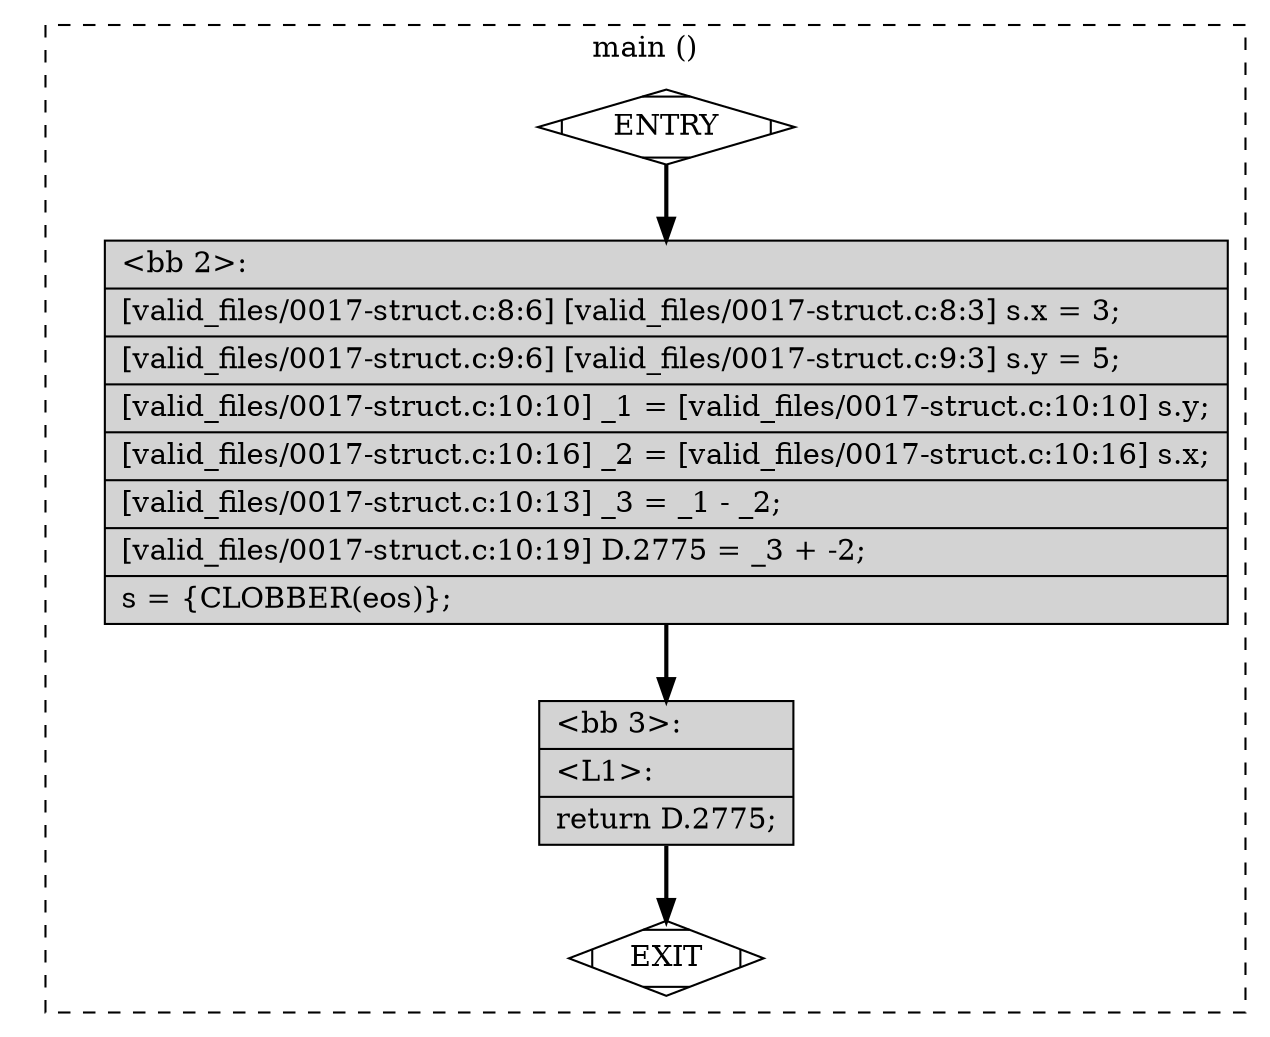 digraph "a-0017-struct.c.015t.cfg" {
overlap=false;
subgraph "cluster_main" {
	style="dashed";
	color="black";
	label="main ()";
	fn_0_basic_block_0 [shape=Mdiamond,style=filled,fillcolor=white,label="ENTRY"];

	fn_0_basic_block_1 [shape=Mdiamond,style=filled,fillcolor=white,label="EXIT"];

	fn_0_basic_block_2 [shape=record,style=filled,fillcolor=lightgrey,label="{\<bb\ 2\>:\l\
|[valid_files/0017-struct.c:8:6]\ [valid_files/0017-struct.c:8:3]\ s.x\ =\ 3;\l\
|[valid_files/0017-struct.c:9:6]\ [valid_files/0017-struct.c:9:3]\ s.y\ =\ 5;\l\
|[valid_files/0017-struct.c:10:10]\ _1\ =\ [valid_files/0017-struct.c:10:10]\ s.y;\l\
|[valid_files/0017-struct.c:10:16]\ _2\ =\ [valid_files/0017-struct.c:10:16]\ s.x;\l\
|[valid_files/0017-struct.c:10:13]\ _3\ =\ _1\ -\ _2;\l\
|[valid_files/0017-struct.c:10:19]\ D.2775\ =\ _3\ +\ -2;\l\
|s\ =\ \{CLOBBER(eos)\};\l\
}"];

	fn_0_basic_block_3 [shape=record,style=filled,fillcolor=lightgrey,label="{\<bb\ 3\>:\l\
|\<L1\>:\l\
|return\ D.2775;\l\
}"];

	fn_0_basic_block_0:s -> fn_0_basic_block_2:n [style="solid,bold",color=black,weight=100,constraint=true];
	fn_0_basic_block_2:s -> fn_0_basic_block_3:n [style="solid,bold",color=black,weight=100,constraint=true];
	fn_0_basic_block_3:s -> fn_0_basic_block_1:n [style="solid,bold",color=black,weight=10,constraint=true];
	fn_0_basic_block_0:s -> fn_0_basic_block_1:n [style="invis",constraint=true];
}
}
